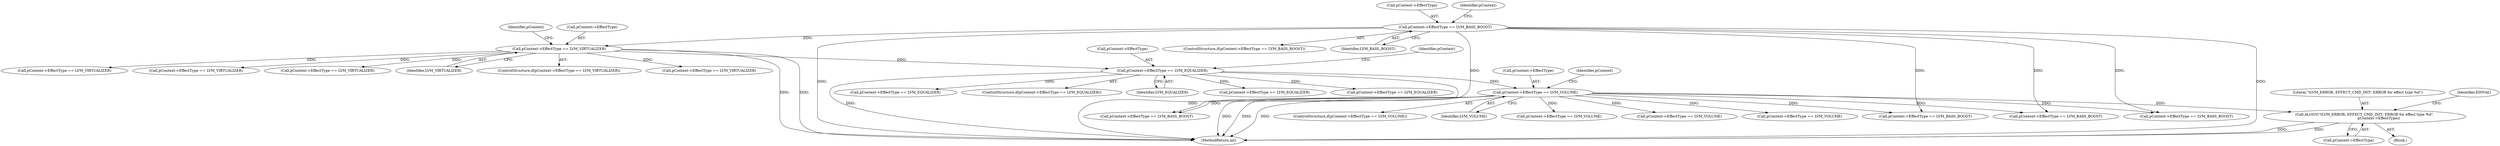 digraph "0_Android_aeea52da00d210587fb3ed895de3d5f2e0264c88_4@pointer" {
"1000181" [label="(Call,ALOGV(\"\tLVM_ERROR, EFFECT_CMD_INIT: ERROR for effect type %d\",\n                         pContext->EffectType))"];
"1000146" [label="(Call,pContext->EffectType == LVM_VOLUME)"];
"1000139" [label="(Call,pContext->EffectType == LVM_EQUALIZER)"];
"1000132" [label="(Call,pContext->EffectType == LVM_VIRTUALIZER)"];
"1000125" [label="(Call,pContext->EffectType == LVM_BASS_BOOST)"];
"1000182" [label="(Literal,\"\tLVM_ERROR, EFFECT_CMD_INIT: ERROR for effect type %d\")"];
"1000139" [label="(Call,pContext->EffectType == LVM_EQUALIZER)"];
"1000188" [label="(Identifier,EINVAL)"];
"1000126" [label="(Call,pContext->EffectType)"];
"1000196" [label="(Call,pContext->EffectType == LVM_BASS_BOOST)"];
"1000475" [label="(Call,pContext->EffectType == LVM_VOLUME)"];
"1000143" [label="(Identifier,LVM_EQUALIZER)"];
"1000398" [label="(Call,pContext->EffectType == LVM_BASS_BOOST)"];
"1000180" [label="(Block,)"];
"1000687" [label="(Call,pContext->EffectType == LVM_EQUALIZER)"];
"1000206" [label="(Call,pContext->EffectType == LVM_VIRTUALIZER)"];
"1000141" [label="(Identifier,pContext)"];
"1000140" [label="(Call,pContext->EffectType)"];
"1000751" [label="(Call,pContext->EffectType == LVM_VOLUME)"];
"1000596" [label="(Call,pContext->EffectType == LVM_VIRTUALIZER)"];
"1000136" [label="(Identifier,LVM_VIRTUALIZER)"];
"1000138" [label="(ControlStructure,if(pContext->EffectType == LVM_EQUALIZER))"];
"1000147" [label="(Call,pContext->EffectType)"];
"1000148" [label="(Identifier,pContext)"];
"1000216" [label="(Call,pContext->EffectType == LVM_EQUALIZER)"];
"1000146" [label="(Call,pContext->EffectType == LVM_VOLUME)"];
"1000183" [label="(Call,pContext->EffectType)"];
"1000124" [label="(ControlStructure,if(pContext->EffectType == LVM_BASS_BOOST))"];
"1000129" [label="(Identifier,LVM_BASS_BOOST)"];
"1000133" [label="(Call,pContext->EffectType)"];
"1000131" [label="(ControlStructure,if(pContext->EffectType == LVM_VIRTUALIZER))"];
"1000125" [label="(Call,pContext->EffectType == LVM_BASS_BOOST)"];
"1000423" [label="(Call,pContext->EffectType == LVM_VIRTUALIZER)"];
"1000992" [label="(Call,pContext->EffectType == LVM_VIRTUALIZER)"];
"1000154" [label="(Identifier,pContext)"];
"1001260" [label="(MethodReturn,int)"];
"1000226" [label="(Call,pContext->EffectType == LVM_VOLUME)"];
"1000450" [label="(Call,pContext->EffectType == LVM_EQUALIZER)"];
"1000134" [label="(Identifier,pContext)"];
"1000516" [label="(Call,pContext->EffectType == LVM_BASS_BOOST)"];
"1000908" [label="(Call,pContext->EffectType == LVM_BASS_BOOST)"];
"1000132" [label="(Call,pContext->EffectType == LVM_VIRTUALIZER)"];
"1000145" [label="(ControlStructure,if(pContext->EffectType == LVM_VOLUME))"];
"1000150" [label="(Identifier,LVM_VOLUME)"];
"1000181" [label="(Call,ALOGV(\"\tLVM_ERROR, EFFECT_CMD_INIT: ERROR for effect type %d\",\n                         pContext->EffectType))"];
"1000181" -> "1000180"  [label="AST: "];
"1000181" -> "1000183"  [label="CFG: "];
"1000182" -> "1000181"  [label="AST: "];
"1000183" -> "1000181"  [label="AST: "];
"1000188" -> "1000181"  [label="CFG: "];
"1000181" -> "1001260"  [label="DDG: "];
"1000181" -> "1001260"  [label="DDG: "];
"1000146" -> "1000181"  [label="DDG: "];
"1000146" -> "1000145"  [label="AST: "];
"1000146" -> "1000150"  [label="CFG: "];
"1000147" -> "1000146"  [label="AST: "];
"1000150" -> "1000146"  [label="AST: "];
"1000154" -> "1000146"  [label="CFG: "];
"1000146" -> "1001260"  [label="DDG: "];
"1000146" -> "1001260"  [label="DDG: "];
"1000146" -> "1001260"  [label="DDG: "];
"1000139" -> "1000146"  [label="DDG: "];
"1000146" -> "1000196"  [label="DDG: "];
"1000146" -> "1000226"  [label="DDG: "];
"1000146" -> "1000398"  [label="DDG: "];
"1000146" -> "1000475"  [label="DDG: "];
"1000146" -> "1000516"  [label="DDG: "];
"1000146" -> "1000751"  [label="DDG: "];
"1000146" -> "1000908"  [label="DDG: "];
"1000139" -> "1000138"  [label="AST: "];
"1000139" -> "1000143"  [label="CFG: "];
"1000140" -> "1000139"  [label="AST: "];
"1000143" -> "1000139"  [label="AST: "];
"1000148" -> "1000139"  [label="CFG: "];
"1000139" -> "1001260"  [label="DDG: "];
"1000139" -> "1001260"  [label="DDG: "];
"1000132" -> "1000139"  [label="DDG: "];
"1000139" -> "1000216"  [label="DDG: "];
"1000139" -> "1000450"  [label="DDG: "];
"1000139" -> "1000687"  [label="DDG: "];
"1000132" -> "1000131"  [label="AST: "];
"1000132" -> "1000136"  [label="CFG: "];
"1000133" -> "1000132"  [label="AST: "];
"1000136" -> "1000132"  [label="AST: "];
"1000141" -> "1000132"  [label="CFG: "];
"1000132" -> "1001260"  [label="DDG: "];
"1000132" -> "1001260"  [label="DDG: "];
"1000125" -> "1000132"  [label="DDG: "];
"1000132" -> "1000206"  [label="DDG: "];
"1000132" -> "1000423"  [label="DDG: "];
"1000132" -> "1000596"  [label="DDG: "];
"1000132" -> "1000992"  [label="DDG: "];
"1000125" -> "1000124"  [label="AST: "];
"1000125" -> "1000129"  [label="CFG: "];
"1000126" -> "1000125"  [label="AST: "];
"1000129" -> "1000125"  [label="AST: "];
"1000134" -> "1000125"  [label="CFG: "];
"1000125" -> "1001260"  [label="DDG: "];
"1000125" -> "1001260"  [label="DDG: "];
"1000125" -> "1000196"  [label="DDG: "];
"1000125" -> "1000398"  [label="DDG: "];
"1000125" -> "1000516"  [label="DDG: "];
"1000125" -> "1000908"  [label="DDG: "];
}
